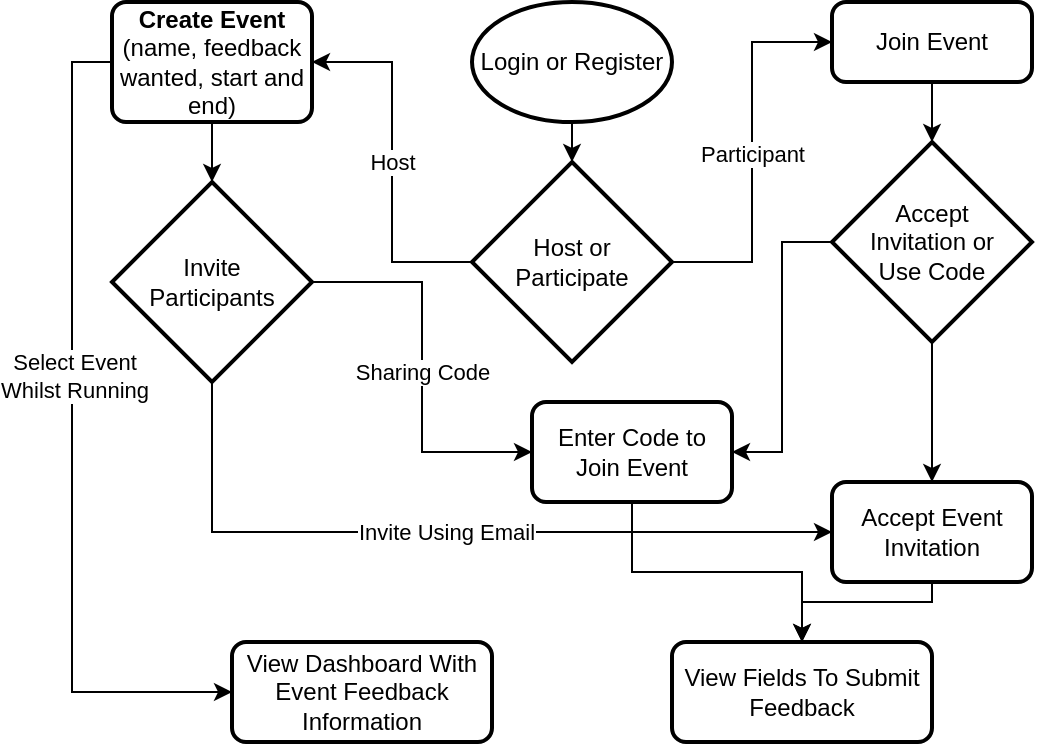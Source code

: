 <mxfile version="14.2.7" type="github"><diagram id="kEJS7GYe4vapTDvjzmlF" name="Page-1"><mxGraphModel dx="1113" dy="766" grid="1" gridSize="10" guides="1" tooltips="1" connect="1" arrows="1" fold="1" page="1" pageScale="1" pageWidth="827" pageHeight="1169" math="0" shadow="0"><root><mxCell id="0"/><mxCell id="1" parent="0"/><mxCell id="CwUWmu0VhKsochQkaoye-10" style="edgeStyle=orthogonalEdgeStyle;rounded=0;orthogonalLoop=1;jettySize=auto;html=1;entryX=1;entryY=0.5;entryDx=0;entryDy=0;" edge="1" parent="1" source="CwUWmu0VhKsochQkaoye-6" target="CwUWmu0VhKsochQkaoye-9"><mxGeometry relative="1" as="geometry"/></mxCell><mxCell id="CwUWmu0VhKsochQkaoye-13" value="Host" style="edgeLabel;html=1;align=center;verticalAlign=middle;resizable=0;points=[];" vertex="1" connectable="0" parent="CwUWmu0VhKsochQkaoye-10"><mxGeometry x="-0.022" y="3" relative="1" as="geometry"><mxPoint x="3" y="-2" as="offset"/></mxGeometry></mxCell><mxCell id="CwUWmu0VhKsochQkaoye-12" style="edgeStyle=orthogonalEdgeStyle;rounded=0;orthogonalLoop=1;jettySize=auto;html=1;entryX=0;entryY=0.5;entryDx=0;entryDy=0;" edge="1" parent="1" source="CwUWmu0VhKsochQkaoye-6" target="CwUWmu0VhKsochQkaoye-11"><mxGeometry relative="1" as="geometry"/></mxCell><mxCell id="CwUWmu0VhKsochQkaoye-14" value="Participant" style="edgeLabel;html=1;align=center;verticalAlign=middle;resizable=0;points=[];" vertex="1" connectable="0" parent="CwUWmu0VhKsochQkaoye-12"><mxGeometry x="-0.144" y="-4" relative="1" as="geometry"><mxPoint x="-4" y="-13" as="offset"/></mxGeometry></mxCell><mxCell id="CwUWmu0VhKsochQkaoye-6" value="Host or Participate" style="strokeWidth=2;html=1;shape=mxgraph.flowchart.decision;whiteSpace=wrap;" vertex="1" parent="1"><mxGeometry x="350" y="160" width="100" height="100" as="geometry"/></mxCell><mxCell id="CwUWmu0VhKsochQkaoye-22" style="edgeStyle=orthogonalEdgeStyle;rounded=0;orthogonalLoop=1;jettySize=auto;html=1;exitX=0.5;exitY=1;exitDx=0;exitDy=0;entryX=0.5;entryY=0;entryDx=0;entryDy=0;entryPerimeter=0;" edge="1" parent="1" source="CwUWmu0VhKsochQkaoye-9" target="CwUWmu0VhKsochQkaoye-28"><mxGeometry relative="1" as="geometry"><mxPoint x="220" y="180" as="targetPoint"/></mxGeometry></mxCell><mxCell id="CwUWmu0VhKsochQkaoye-43" style="edgeStyle=orthogonalEdgeStyle;rounded=0;orthogonalLoop=1;jettySize=auto;html=1;entryX=0;entryY=0.5;entryDx=0;entryDy=0;" edge="1" parent="1" source="CwUWmu0VhKsochQkaoye-9" target="CwUWmu0VhKsochQkaoye-40"><mxGeometry relative="1" as="geometry"><Array as="points"><mxPoint x="150" y="110"/><mxPoint x="150" y="425"/></Array></mxGeometry></mxCell><mxCell id="CwUWmu0VhKsochQkaoye-44" value="&lt;div&gt;Select Event &lt;br&gt;&lt;/div&gt;&lt;div&gt;Whilst Running&lt;/div&gt;" style="edgeLabel;html=1;align=center;verticalAlign=middle;resizable=0;points=[];" vertex="1" connectable="0" parent="CwUWmu0VhKsochQkaoye-43"><mxGeometry x="-0.148" y="1" relative="1" as="geometry"><mxPoint as="offset"/></mxGeometry></mxCell><mxCell id="CwUWmu0VhKsochQkaoye-9" value="&lt;div&gt;&lt;b&gt;Create Event&lt;/b&gt;&lt;/div&gt;&lt;div&gt;(name, feedback wanted, start and end)&lt;br&gt;&lt;/div&gt;" style="rounded=1;whiteSpace=wrap;html=1;absoluteArcSize=1;arcSize=14;strokeWidth=2;" vertex="1" parent="1"><mxGeometry x="170" y="80" width="100" height="60" as="geometry"/></mxCell><mxCell id="CwUWmu0VhKsochQkaoye-24" style="edgeStyle=orthogonalEdgeStyle;rounded=0;orthogonalLoop=1;jettySize=auto;html=1;" edge="1" parent="1" source="CwUWmu0VhKsochQkaoye-11" target="CwUWmu0VhKsochQkaoye-23"><mxGeometry relative="1" as="geometry"/></mxCell><mxCell id="CwUWmu0VhKsochQkaoye-11" value="Join Event" style="rounded=1;whiteSpace=wrap;html=1;absoluteArcSize=1;arcSize=14;strokeWidth=2;" vertex="1" parent="1"><mxGeometry x="530" y="80" width="100" height="40" as="geometry"/></mxCell><mxCell id="CwUWmu0VhKsochQkaoye-18" style="edgeStyle=orthogonalEdgeStyle;rounded=0;orthogonalLoop=1;jettySize=auto;html=1;exitX=0.5;exitY=1;exitDx=0;exitDy=0;exitPerimeter=0;entryX=0.5;entryY=0;entryDx=0;entryDy=0;entryPerimeter=0;" edge="1" parent="1" source="CwUWmu0VhKsochQkaoye-17" target="CwUWmu0VhKsochQkaoye-6"><mxGeometry relative="1" as="geometry"/></mxCell><mxCell id="CwUWmu0VhKsochQkaoye-17" value="Login or Register" style="strokeWidth=2;html=1;shape=mxgraph.flowchart.start_1;whiteSpace=wrap;" vertex="1" parent="1"><mxGeometry x="350" y="80" width="100" height="60" as="geometry"/></mxCell><mxCell id="CwUWmu0VhKsochQkaoye-30" style="edgeStyle=orthogonalEdgeStyle;rounded=0;orthogonalLoop=1;jettySize=auto;html=1;entryX=1;entryY=0.5;entryDx=0;entryDy=0;" edge="1" parent="1" source="CwUWmu0VhKsochQkaoye-23" target="CwUWmu0VhKsochQkaoye-29"><mxGeometry relative="1" as="geometry"/></mxCell><mxCell id="CwUWmu0VhKsochQkaoye-34" style="edgeStyle=orthogonalEdgeStyle;rounded=0;orthogonalLoop=1;jettySize=auto;html=1;exitX=0.5;exitY=1;exitDx=0;exitDy=0;exitPerimeter=0;entryX=0.5;entryY=0;entryDx=0;entryDy=0;" edge="1" parent="1" source="CwUWmu0VhKsochQkaoye-23" target="CwUWmu0VhKsochQkaoye-33"><mxGeometry relative="1" as="geometry"/></mxCell><mxCell id="CwUWmu0VhKsochQkaoye-23" value="&lt;div align=&quot;center&quot;&gt;Accept &lt;br&gt;&lt;/div&gt;&lt;div align=&quot;center&quot;&gt;Invitation or &lt;br&gt;&lt;/div&gt;&lt;div align=&quot;center&quot;&gt;Use Code&lt;/div&gt;" style="strokeWidth=2;html=1;shape=mxgraph.flowchart.decision;whiteSpace=wrap;align=center;" vertex="1" parent="1"><mxGeometry x="530" y="150" width="100" height="100" as="geometry"/></mxCell><mxCell id="CwUWmu0VhKsochQkaoye-31" style="edgeStyle=orthogonalEdgeStyle;rounded=0;orthogonalLoop=1;jettySize=auto;html=1;entryX=0;entryY=0.5;entryDx=0;entryDy=0;" edge="1" parent="1" source="CwUWmu0VhKsochQkaoye-28" target="CwUWmu0VhKsochQkaoye-29"><mxGeometry relative="1" as="geometry"/></mxCell><mxCell id="CwUWmu0VhKsochQkaoye-32" value="Sharing Code" style="edgeLabel;html=1;align=center;verticalAlign=middle;resizable=0;points=[];" vertex="1" connectable="0" parent="CwUWmu0VhKsochQkaoye-31"><mxGeometry x="0.033" y="3" relative="1" as="geometry"><mxPoint x="-3" y="-1" as="offset"/></mxGeometry></mxCell><mxCell id="CwUWmu0VhKsochQkaoye-38" style="edgeStyle=orthogonalEdgeStyle;rounded=0;orthogonalLoop=1;jettySize=auto;html=1;entryX=0;entryY=0.5;entryDx=0;entryDy=0;" edge="1" parent="1" source="CwUWmu0VhKsochQkaoye-28" target="CwUWmu0VhKsochQkaoye-33"><mxGeometry relative="1" as="geometry"><Array as="points"><mxPoint x="220" y="345"/></Array></mxGeometry></mxCell><mxCell id="CwUWmu0VhKsochQkaoye-39" value="&lt;div&gt;Invite Using Email&lt;/div&gt;" style="edgeLabel;html=1;align=center;verticalAlign=middle;resizable=0;points=[];" vertex="1" connectable="0" parent="CwUWmu0VhKsochQkaoye-38"><mxGeometry x="-0.006" relative="1" as="geometry"><mxPoint as="offset"/></mxGeometry></mxCell><mxCell id="CwUWmu0VhKsochQkaoye-28" value="&lt;div&gt;Invite &lt;br&gt;&lt;/div&gt;&lt;div&gt;Participants&lt;/div&gt;" style="strokeWidth=2;html=1;shape=mxgraph.flowchart.decision;whiteSpace=wrap;" vertex="1" parent="1"><mxGeometry x="170" y="170" width="100" height="100" as="geometry"/></mxCell><mxCell id="CwUWmu0VhKsochQkaoye-45" style="edgeStyle=orthogonalEdgeStyle;rounded=0;orthogonalLoop=1;jettySize=auto;html=1;" edge="1" parent="1" source="CwUWmu0VhKsochQkaoye-29" target="CwUWmu0VhKsochQkaoye-41"><mxGeometry relative="1" as="geometry"/></mxCell><mxCell id="CwUWmu0VhKsochQkaoye-29" value="Enter Code to Join Event" style="rounded=1;whiteSpace=wrap;html=1;absoluteArcSize=1;arcSize=14;strokeWidth=2;" vertex="1" parent="1"><mxGeometry x="380" y="280" width="100" height="50" as="geometry"/></mxCell><mxCell id="CwUWmu0VhKsochQkaoye-47" style="edgeStyle=orthogonalEdgeStyle;rounded=0;orthogonalLoop=1;jettySize=auto;html=1;entryX=0.5;entryY=0;entryDx=0;entryDy=0;" edge="1" parent="1" source="CwUWmu0VhKsochQkaoye-33" target="CwUWmu0VhKsochQkaoye-41"><mxGeometry relative="1" as="geometry"><Array as="points"><mxPoint x="580" y="380"/><mxPoint x="515" y="380"/></Array></mxGeometry></mxCell><mxCell id="CwUWmu0VhKsochQkaoye-33" value="Accept Event Invitation" style="rounded=1;whiteSpace=wrap;html=1;absoluteArcSize=1;arcSize=14;strokeWidth=2;" vertex="1" parent="1"><mxGeometry x="530" y="320" width="100" height="50" as="geometry"/></mxCell><mxCell id="CwUWmu0VhKsochQkaoye-40" value="View Dashboard With Event Feedback Information" style="rounded=1;whiteSpace=wrap;html=1;absoluteArcSize=1;arcSize=14;strokeWidth=2;" vertex="1" parent="1"><mxGeometry x="230" y="400" width="130" height="50" as="geometry"/></mxCell><mxCell id="CwUWmu0VhKsochQkaoye-41" value="View Fields To Submit Feedback" style="rounded=1;whiteSpace=wrap;html=1;absoluteArcSize=1;arcSize=14;strokeWidth=2;" vertex="1" parent="1"><mxGeometry x="450" y="400" width="130" height="50" as="geometry"/></mxCell></root></mxGraphModel></diagram></mxfile>